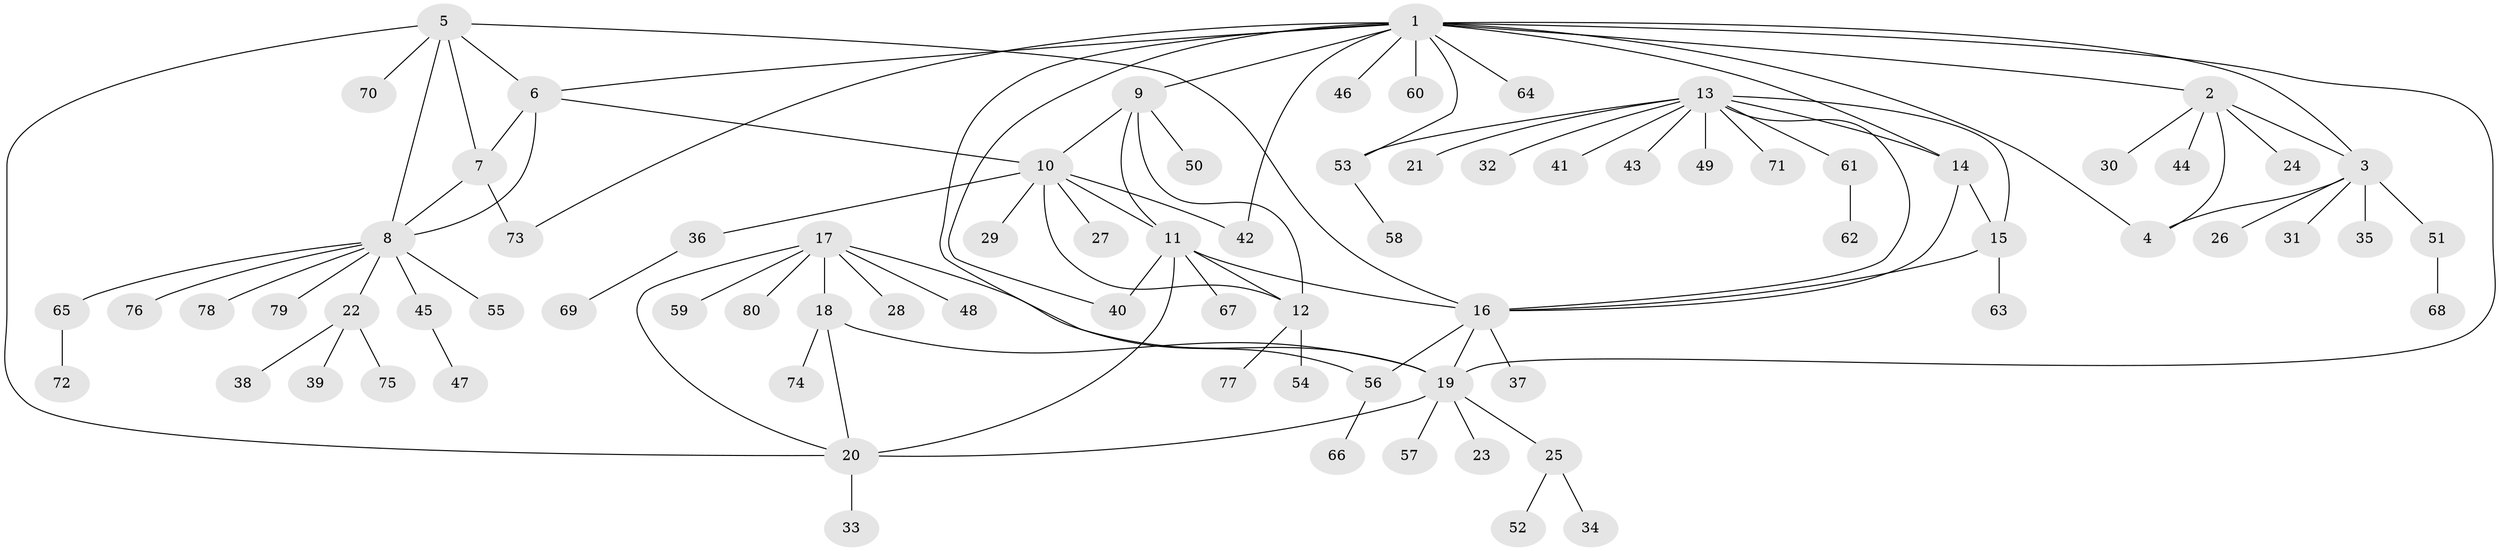 // Generated by graph-tools (version 1.1) at 2025/11/02/27/25 16:11:31]
// undirected, 80 vertices, 105 edges
graph export_dot {
graph [start="1"]
  node [color=gray90,style=filled];
  1;
  2;
  3;
  4;
  5;
  6;
  7;
  8;
  9;
  10;
  11;
  12;
  13;
  14;
  15;
  16;
  17;
  18;
  19;
  20;
  21;
  22;
  23;
  24;
  25;
  26;
  27;
  28;
  29;
  30;
  31;
  32;
  33;
  34;
  35;
  36;
  37;
  38;
  39;
  40;
  41;
  42;
  43;
  44;
  45;
  46;
  47;
  48;
  49;
  50;
  51;
  52;
  53;
  54;
  55;
  56;
  57;
  58;
  59;
  60;
  61;
  62;
  63;
  64;
  65;
  66;
  67;
  68;
  69;
  70;
  71;
  72;
  73;
  74;
  75;
  76;
  77;
  78;
  79;
  80;
  1 -- 2;
  1 -- 3;
  1 -- 4;
  1 -- 6;
  1 -- 9;
  1 -- 14;
  1 -- 19;
  1 -- 40;
  1 -- 42;
  1 -- 46;
  1 -- 53;
  1 -- 56;
  1 -- 60;
  1 -- 64;
  1 -- 73;
  2 -- 3;
  2 -- 4;
  2 -- 24;
  2 -- 30;
  2 -- 44;
  3 -- 4;
  3 -- 26;
  3 -- 31;
  3 -- 35;
  3 -- 51;
  5 -- 6;
  5 -- 7;
  5 -- 8;
  5 -- 16;
  5 -- 20;
  5 -- 70;
  6 -- 7;
  6 -- 8;
  6 -- 10;
  7 -- 8;
  7 -- 73;
  8 -- 22;
  8 -- 45;
  8 -- 55;
  8 -- 65;
  8 -- 76;
  8 -- 78;
  8 -- 79;
  9 -- 10;
  9 -- 11;
  9 -- 12;
  9 -- 50;
  10 -- 11;
  10 -- 12;
  10 -- 27;
  10 -- 29;
  10 -- 36;
  10 -- 42;
  11 -- 12;
  11 -- 16;
  11 -- 20;
  11 -- 40;
  11 -- 67;
  12 -- 54;
  12 -- 77;
  13 -- 14;
  13 -- 15;
  13 -- 16;
  13 -- 21;
  13 -- 32;
  13 -- 41;
  13 -- 43;
  13 -- 49;
  13 -- 53;
  13 -- 61;
  13 -- 71;
  14 -- 15;
  14 -- 16;
  15 -- 16;
  15 -- 63;
  16 -- 19;
  16 -- 37;
  16 -- 56;
  17 -- 18;
  17 -- 19;
  17 -- 20;
  17 -- 28;
  17 -- 48;
  17 -- 59;
  17 -- 80;
  18 -- 19;
  18 -- 20;
  18 -- 74;
  19 -- 20;
  19 -- 23;
  19 -- 25;
  19 -- 57;
  20 -- 33;
  22 -- 38;
  22 -- 39;
  22 -- 75;
  25 -- 34;
  25 -- 52;
  36 -- 69;
  45 -- 47;
  51 -- 68;
  53 -- 58;
  56 -- 66;
  61 -- 62;
  65 -- 72;
}
